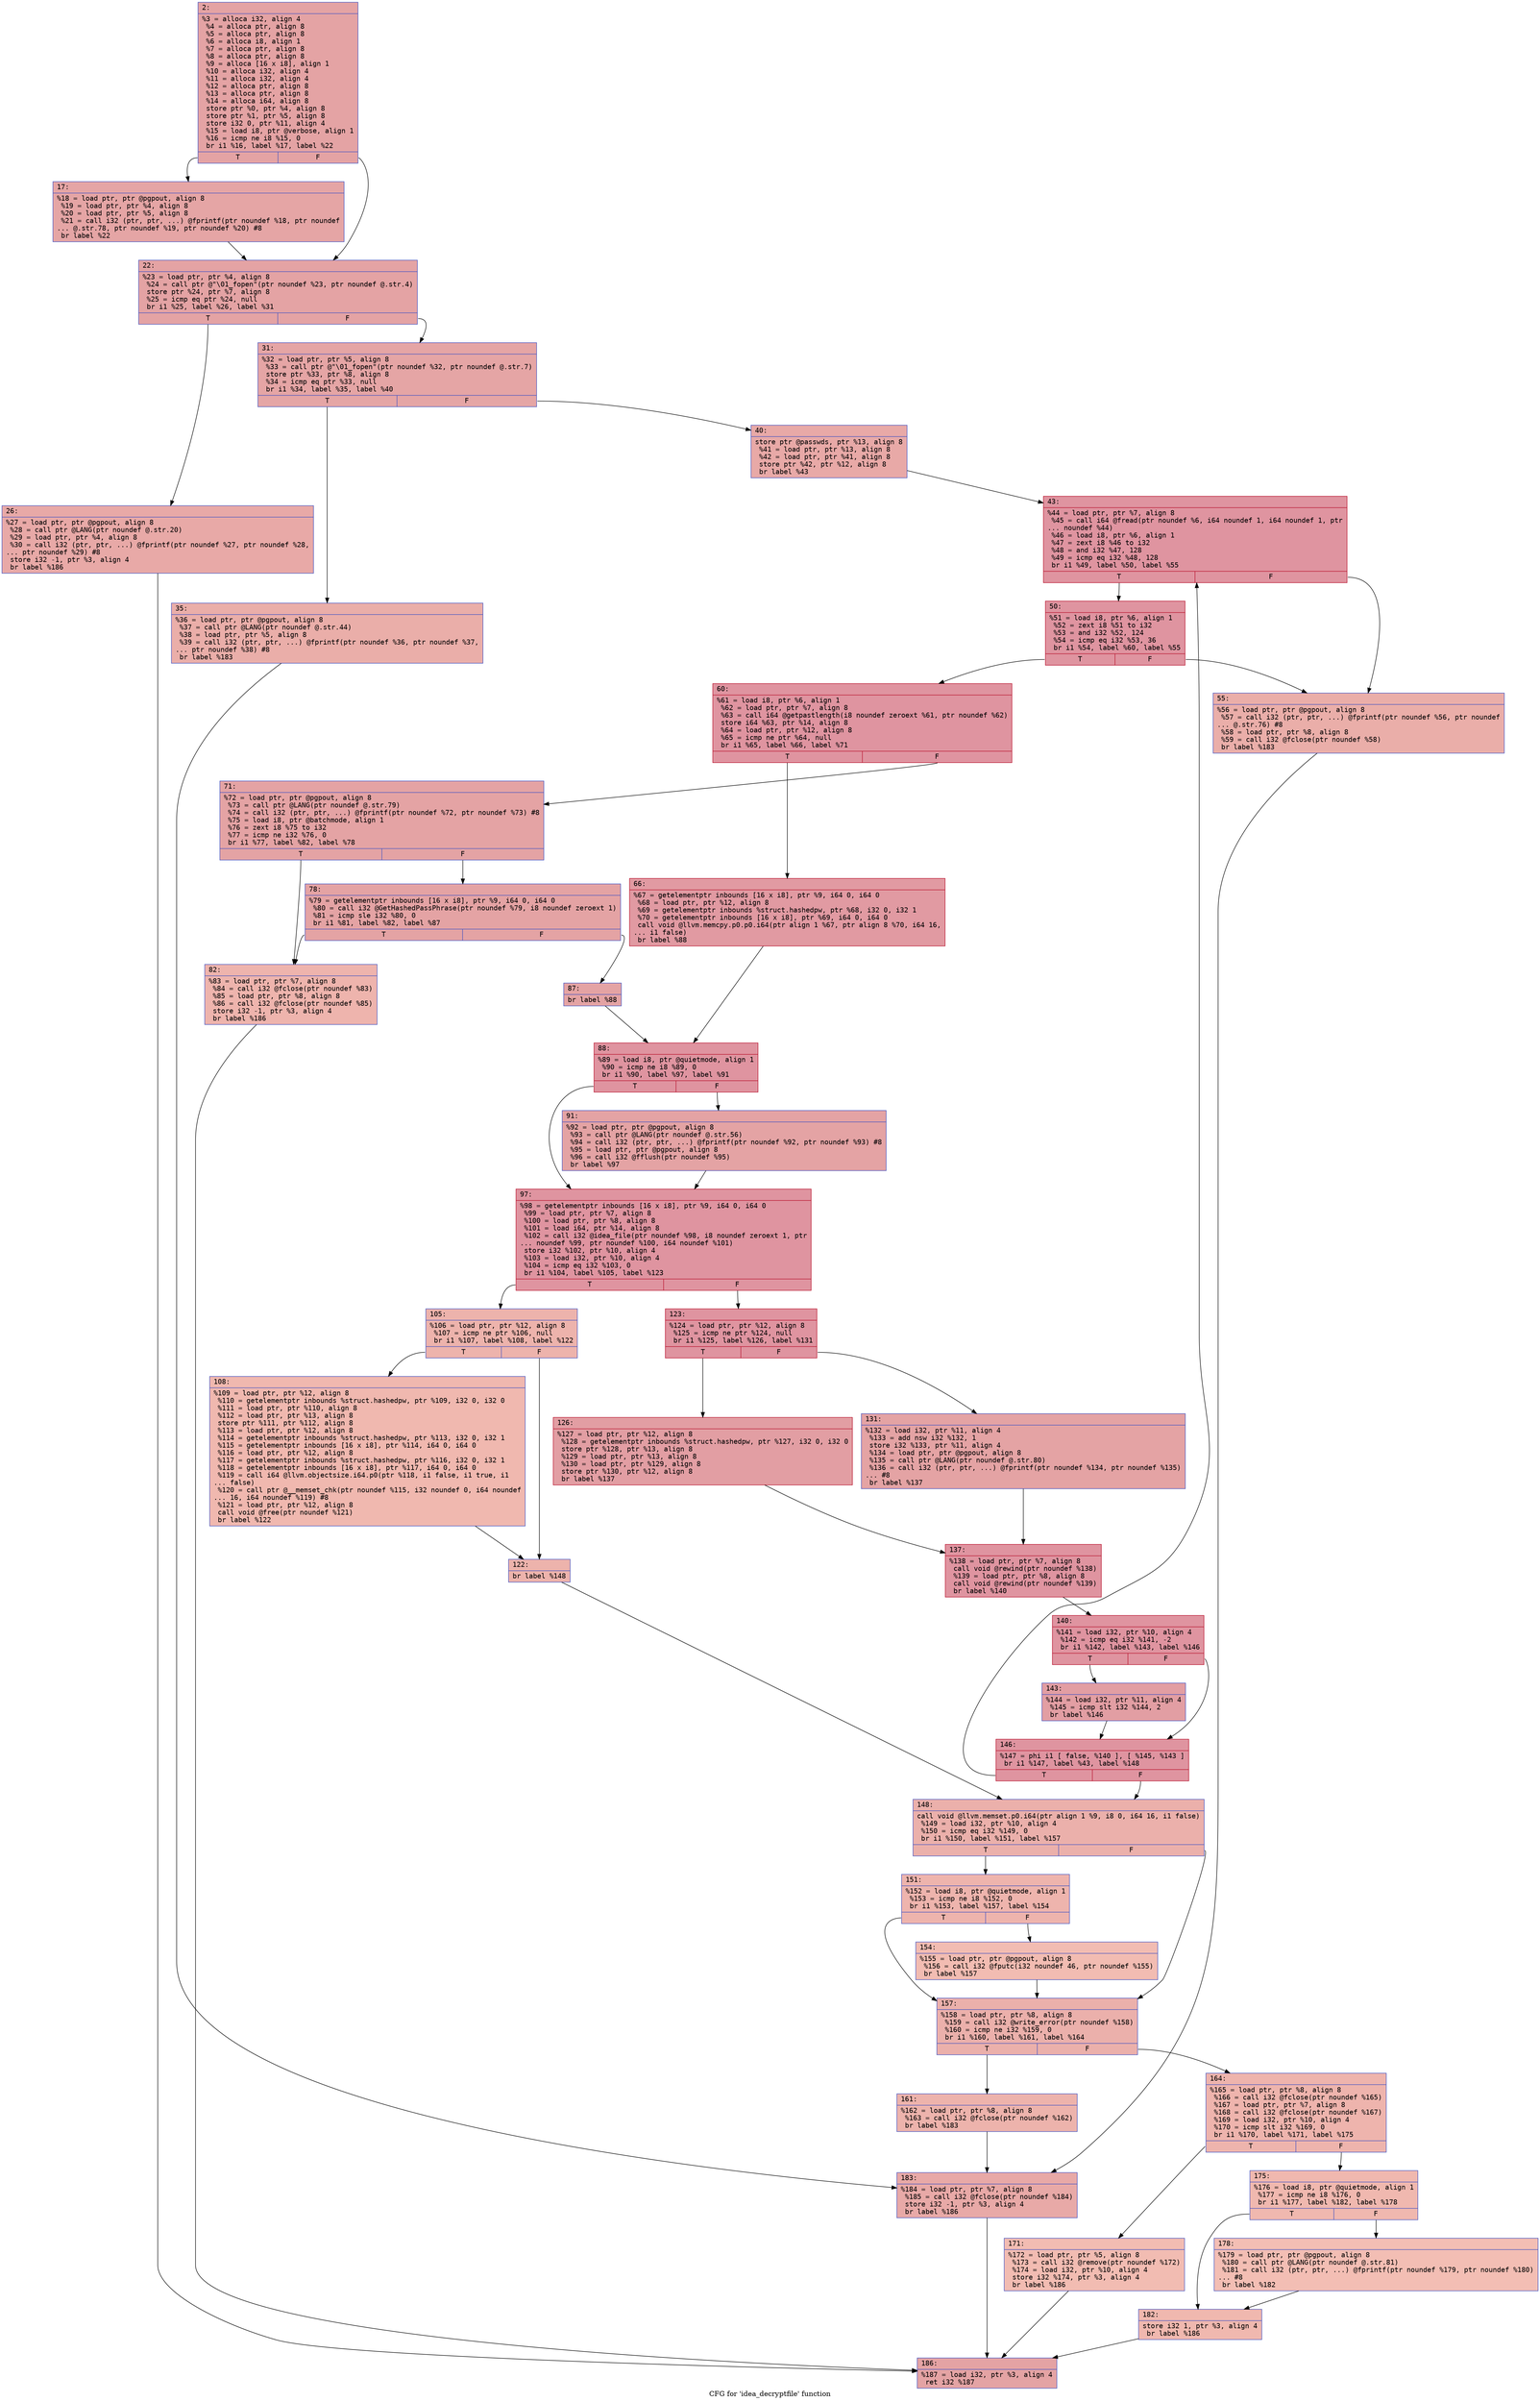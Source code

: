digraph "CFG for 'idea_decryptfile' function" {
	label="CFG for 'idea_decryptfile' function";

	Node0x6000002ace10 [shape=record,color="#3d50c3ff", style=filled, fillcolor="#c32e3170" fontname="Courier",label="{2:\l|  %3 = alloca i32, align 4\l  %4 = alloca ptr, align 8\l  %5 = alloca ptr, align 8\l  %6 = alloca i8, align 1\l  %7 = alloca ptr, align 8\l  %8 = alloca ptr, align 8\l  %9 = alloca [16 x i8], align 1\l  %10 = alloca i32, align 4\l  %11 = alloca i32, align 4\l  %12 = alloca ptr, align 8\l  %13 = alloca ptr, align 8\l  %14 = alloca i64, align 8\l  store ptr %0, ptr %4, align 8\l  store ptr %1, ptr %5, align 8\l  store i32 0, ptr %11, align 4\l  %15 = load i8, ptr @verbose, align 1\l  %16 = icmp ne i8 %15, 0\l  br i1 %16, label %17, label %22\l|{<s0>T|<s1>F}}"];
	Node0x6000002ace10:s0 -> Node0x6000002acf00[tooltip="2 -> 17\nProbability 62.50%" ];
	Node0x6000002ace10:s1 -> Node0x6000002acf50[tooltip="2 -> 22\nProbability 37.50%" ];
	Node0x6000002acf00 [shape=record,color="#3d50c3ff", style=filled, fillcolor="#c5333470" fontname="Courier",label="{17:\l|  %18 = load ptr, ptr @pgpout, align 8\l  %19 = load ptr, ptr %4, align 8\l  %20 = load ptr, ptr %5, align 8\l  %21 = call i32 (ptr, ptr, ...) @fprintf(ptr noundef %18, ptr noundef\l... @.str.78, ptr noundef %19, ptr noundef %20) #8\l  br label %22\l}"];
	Node0x6000002acf00 -> Node0x6000002acf50[tooltip="17 -> 22\nProbability 100.00%" ];
	Node0x6000002acf50 [shape=record,color="#3d50c3ff", style=filled, fillcolor="#c32e3170" fontname="Courier",label="{22:\l|  %23 = load ptr, ptr %4, align 8\l  %24 = call ptr @\"\\01_fopen\"(ptr noundef %23, ptr noundef @.str.4)\l  store ptr %24, ptr %7, align 8\l  %25 = icmp eq ptr %24, null\l  br i1 %25, label %26, label %31\l|{<s0>T|<s1>F}}"];
	Node0x6000002acf50:s0 -> Node0x6000002acfa0[tooltip="22 -> 26\nProbability 37.50%" ];
	Node0x6000002acf50:s1 -> Node0x6000002acff0[tooltip="22 -> 31\nProbability 62.50%" ];
	Node0x6000002acfa0 [shape=record,color="#3d50c3ff", style=filled, fillcolor="#ca3b3770" fontname="Courier",label="{26:\l|  %27 = load ptr, ptr @pgpout, align 8\l  %28 = call ptr @LANG(ptr noundef @.str.20)\l  %29 = load ptr, ptr %4, align 8\l  %30 = call i32 (ptr, ptr, ...) @fprintf(ptr noundef %27, ptr noundef %28,\l... ptr noundef %29) #8\l  store i32 -1, ptr %3, align 4\l  br label %186\l}"];
	Node0x6000002acfa0 -> Node0x6000002adb30[tooltip="26 -> 186\nProbability 100.00%" ];
	Node0x6000002acff0 [shape=record,color="#3d50c3ff", style=filled, fillcolor="#c5333470" fontname="Courier",label="{31:\l|  %32 = load ptr, ptr %5, align 8\l  %33 = call ptr @\"\\01_fopen\"(ptr noundef %32, ptr noundef @.str.7)\l  store ptr %33, ptr %8, align 8\l  %34 = icmp eq ptr %33, null\l  br i1 %34, label %35, label %40\l|{<s0>T|<s1>F}}"];
	Node0x6000002acff0:s0 -> Node0x6000002ad040[tooltip="31 -> 35\nProbability 37.50%" ];
	Node0x6000002acff0:s1 -> Node0x6000002ad090[tooltip="31 -> 40\nProbability 62.50%" ];
	Node0x6000002ad040 [shape=record,color="#3d50c3ff", style=filled, fillcolor="#d0473d70" fontname="Courier",label="{35:\l|  %36 = load ptr, ptr @pgpout, align 8\l  %37 = call ptr @LANG(ptr noundef @.str.44)\l  %38 = load ptr, ptr %5, align 8\l  %39 = call i32 (ptr, ptr, ...) @fprintf(ptr noundef %36, ptr noundef %37,\l... ptr noundef %38) #8\l  br label %183\l}"];
	Node0x6000002ad040 -> Node0x6000002adae0[tooltip="35 -> 183\nProbability 100.00%" ];
	Node0x6000002ad090 [shape=record,color="#3d50c3ff", style=filled, fillcolor="#ca3b3770" fontname="Courier",label="{40:\l|  store ptr @passwds, ptr %13, align 8\l  %41 = load ptr, ptr %13, align 8\l  %42 = load ptr, ptr %41, align 8\l  store ptr %42, ptr %12, align 8\l  br label %43\l}"];
	Node0x6000002ad090 -> Node0x6000002ad0e0[tooltip="40 -> 43\nProbability 100.00%" ];
	Node0x6000002ad0e0 [shape=record,color="#b70d28ff", style=filled, fillcolor="#b70d2870" fontname="Courier",label="{43:\l|  %44 = load ptr, ptr %7, align 8\l  %45 = call i64 @fread(ptr noundef %6, i64 noundef 1, i64 noundef 1, ptr\l... noundef %44)\l  %46 = load i8, ptr %6, align 1\l  %47 = zext i8 %46 to i32\l  %48 = and i32 %47, 128\l  %49 = icmp eq i32 %48, 128\l  br i1 %49, label %50, label %55\l|{<s0>T|<s1>F}}"];
	Node0x6000002ad0e0:s0 -> Node0x6000002ad130[tooltip="43 -> 50\nProbability 96.88%" ];
	Node0x6000002ad0e0:s1 -> Node0x6000002ad180[tooltip="43 -> 55\nProbability 3.12%" ];
	Node0x6000002ad130 [shape=record,color="#b70d28ff", style=filled, fillcolor="#b70d2870" fontname="Courier",label="{50:\l|  %51 = load i8, ptr %6, align 1\l  %52 = zext i8 %51 to i32\l  %53 = and i32 %52, 124\l  %54 = icmp eq i32 %53, 36\l  br i1 %54, label %60, label %55\l|{<s0>T|<s1>F}}"];
	Node0x6000002ad130:s0 -> Node0x6000002ad1d0[tooltip="50 -> 60\nProbability 96.88%" ];
	Node0x6000002ad130:s1 -> Node0x6000002ad180[tooltip="50 -> 55\nProbability 3.12%" ];
	Node0x6000002ad180 [shape=record,color="#3d50c3ff", style=filled, fillcolor="#d0473d70" fontname="Courier",label="{55:\l|  %56 = load ptr, ptr @pgpout, align 8\l  %57 = call i32 (ptr, ptr, ...) @fprintf(ptr noundef %56, ptr noundef\l... @.str.76) #8\l  %58 = load ptr, ptr %8, align 8\l  %59 = call i32 @fclose(ptr noundef %58)\l  br label %183\l}"];
	Node0x6000002ad180 -> Node0x6000002adae0[tooltip="55 -> 183\nProbability 100.00%" ];
	Node0x6000002ad1d0 [shape=record,color="#b70d28ff", style=filled, fillcolor="#b70d2870" fontname="Courier",label="{60:\l|  %61 = load i8, ptr %6, align 1\l  %62 = load ptr, ptr %7, align 8\l  %63 = call i64 @getpastlength(i8 noundef zeroext %61, ptr noundef %62)\l  store i64 %63, ptr %14, align 8\l  %64 = load ptr, ptr %12, align 8\l  %65 = icmp ne ptr %64, null\l  br i1 %65, label %66, label %71\l|{<s0>T|<s1>F}}"];
	Node0x6000002ad1d0:s0 -> Node0x6000002ad220[tooltip="60 -> 66\nProbability 62.50%" ];
	Node0x6000002ad1d0:s1 -> Node0x6000002ad270[tooltip="60 -> 71\nProbability 37.50%" ];
	Node0x6000002ad220 [shape=record,color="#b70d28ff", style=filled, fillcolor="#bb1b2c70" fontname="Courier",label="{66:\l|  %67 = getelementptr inbounds [16 x i8], ptr %9, i64 0, i64 0\l  %68 = load ptr, ptr %12, align 8\l  %69 = getelementptr inbounds %struct.hashedpw, ptr %68, i32 0, i32 1\l  %70 = getelementptr inbounds [16 x i8], ptr %69, i64 0, i64 0\l  call void @llvm.memcpy.p0.p0.i64(ptr align 1 %67, ptr align 8 %70, i64 16,\l... i1 false)\l  br label %88\l}"];
	Node0x6000002ad220 -> Node0x6000002ad3b0[tooltip="66 -> 88\nProbability 100.00%" ];
	Node0x6000002ad270 [shape=record,color="#3d50c3ff", style=filled, fillcolor="#c32e3170" fontname="Courier",label="{71:\l|  %72 = load ptr, ptr @pgpout, align 8\l  %73 = call ptr @LANG(ptr noundef @.str.79)\l  %74 = call i32 (ptr, ptr, ...) @fprintf(ptr noundef %72, ptr noundef %73) #8\l  %75 = load i8, ptr @batchmode, align 1\l  %76 = zext i8 %75 to i32\l  %77 = icmp ne i32 %76, 0\l  br i1 %77, label %82, label %78\l|{<s0>T|<s1>F}}"];
	Node0x6000002ad270:s0 -> Node0x6000002ad310[tooltip="71 -> 82\nProbability 3.12%" ];
	Node0x6000002ad270:s1 -> Node0x6000002ad2c0[tooltip="71 -> 78\nProbability 96.88%" ];
	Node0x6000002ad2c0 [shape=record,color="#3d50c3ff", style=filled, fillcolor="#c32e3170" fontname="Courier",label="{78:\l|  %79 = getelementptr inbounds [16 x i8], ptr %9, i64 0, i64 0\l  %80 = call i32 @GetHashedPassPhrase(ptr noundef %79, i8 noundef zeroext 1)\l  %81 = icmp sle i32 %80, 0\l  br i1 %81, label %82, label %87\l|{<s0>T|<s1>F}}"];
	Node0x6000002ad2c0:s0 -> Node0x6000002ad310[tooltip="78 -> 82\nProbability 3.12%" ];
	Node0x6000002ad2c0:s1 -> Node0x6000002ad360[tooltip="78 -> 87\nProbability 96.88%" ];
	Node0x6000002ad310 [shape=record,color="#3d50c3ff", style=filled, fillcolor="#d8564670" fontname="Courier",label="{82:\l|  %83 = load ptr, ptr %7, align 8\l  %84 = call i32 @fclose(ptr noundef %83)\l  %85 = load ptr, ptr %8, align 8\l  %86 = call i32 @fclose(ptr noundef %85)\l  store i32 -1, ptr %3, align 4\l  br label %186\l}"];
	Node0x6000002ad310 -> Node0x6000002adb30[tooltip="82 -> 186\nProbability 100.00%" ];
	Node0x6000002ad360 [shape=record,color="#3d50c3ff", style=filled, fillcolor="#c32e3170" fontname="Courier",label="{87:\l|  br label %88\l}"];
	Node0x6000002ad360 -> Node0x6000002ad3b0[tooltip="87 -> 88\nProbability 100.00%" ];
	Node0x6000002ad3b0 [shape=record,color="#b70d28ff", style=filled, fillcolor="#b70d2870" fontname="Courier",label="{88:\l|  %89 = load i8, ptr @quietmode, align 1\l  %90 = icmp ne i8 %89, 0\l  br i1 %90, label %97, label %91\l|{<s0>T|<s1>F}}"];
	Node0x6000002ad3b0:s0 -> Node0x6000002ad450[tooltip="88 -> 97\nProbability 62.50%" ];
	Node0x6000002ad3b0:s1 -> Node0x6000002ad400[tooltip="88 -> 91\nProbability 37.50%" ];
	Node0x6000002ad400 [shape=record,color="#3d50c3ff", style=filled, fillcolor="#c32e3170" fontname="Courier",label="{91:\l|  %92 = load ptr, ptr @pgpout, align 8\l  %93 = call ptr @LANG(ptr noundef @.str.56)\l  %94 = call i32 (ptr, ptr, ...) @fprintf(ptr noundef %92, ptr noundef %93) #8\l  %95 = load ptr, ptr @pgpout, align 8\l  %96 = call i32 @fflush(ptr noundef %95)\l  br label %97\l}"];
	Node0x6000002ad400 -> Node0x6000002ad450[tooltip="91 -> 97\nProbability 100.00%" ];
	Node0x6000002ad450 [shape=record,color="#b70d28ff", style=filled, fillcolor="#b70d2870" fontname="Courier",label="{97:\l|  %98 = getelementptr inbounds [16 x i8], ptr %9, i64 0, i64 0\l  %99 = load ptr, ptr %7, align 8\l  %100 = load ptr, ptr %8, align 8\l  %101 = load i64, ptr %14, align 8\l  %102 = call i32 @idea_file(ptr noundef %98, i8 noundef zeroext 1, ptr\l... noundef %99, ptr noundef %100, i64 noundef %101)\l  store i32 %102, ptr %10, align 4\l  %103 = load i32, ptr %10, align 4\l  %104 = icmp eq i32 %103, 0\l  br i1 %104, label %105, label %123\l|{<s0>T|<s1>F}}"];
	Node0x6000002ad450:s0 -> Node0x6000002ad4a0[tooltip="97 -> 105\nProbability 3.12%" ];
	Node0x6000002ad450:s1 -> Node0x6000002ad590[tooltip="97 -> 123\nProbability 96.88%" ];
	Node0x6000002ad4a0 [shape=record,color="#3d50c3ff", style=filled, fillcolor="#d6524470" fontname="Courier",label="{105:\l|  %106 = load ptr, ptr %12, align 8\l  %107 = icmp ne ptr %106, null\l  br i1 %107, label %108, label %122\l|{<s0>T|<s1>F}}"];
	Node0x6000002ad4a0:s0 -> Node0x6000002ad4f0[tooltip="105 -> 108\nProbability 62.50%" ];
	Node0x6000002ad4a0:s1 -> Node0x6000002ad540[tooltip="105 -> 122\nProbability 37.50%" ];
	Node0x6000002ad4f0 [shape=record,color="#3d50c3ff", style=filled, fillcolor="#dc5d4a70" fontname="Courier",label="{108:\l|  %109 = load ptr, ptr %12, align 8\l  %110 = getelementptr inbounds %struct.hashedpw, ptr %109, i32 0, i32 0\l  %111 = load ptr, ptr %110, align 8\l  %112 = load ptr, ptr %13, align 8\l  store ptr %111, ptr %112, align 8\l  %113 = load ptr, ptr %12, align 8\l  %114 = getelementptr inbounds %struct.hashedpw, ptr %113, i32 0, i32 1\l  %115 = getelementptr inbounds [16 x i8], ptr %114, i64 0, i64 0\l  %116 = load ptr, ptr %12, align 8\l  %117 = getelementptr inbounds %struct.hashedpw, ptr %116, i32 0, i32 1\l  %118 = getelementptr inbounds [16 x i8], ptr %117, i64 0, i64 0\l  %119 = call i64 @llvm.objectsize.i64.p0(ptr %118, i1 false, i1 true, i1\l... false)\l  %120 = call ptr @__memset_chk(ptr noundef %115, i32 noundef 0, i64 noundef\l... 16, i64 noundef %119) #8\l  %121 = load ptr, ptr %12, align 8\l  call void @free(ptr noundef %121)\l  br label %122\l}"];
	Node0x6000002ad4f0 -> Node0x6000002ad540[tooltip="108 -> 122\nProbability 100.00%" ];
	Node0x6000002ad540 [shape=record,color="#3d50c3ff", style=filled, fillcolor="#d6524470" fontname="Courier",label="{122:\l|  br label %148\l}"];
	Node0x6000002ad540 -> Node0x6000002ad7c0[tooltip="122 -> 148\nProbability 100.00%" ];
	Node0x6000002ad590 [shape=record,color="#b70d28ff", style=filled, fillcolor="#b70d2870" fontname="Courier",label="{123:\l|  %124 = load ptr, ptr %12, align 8\l  %125 = icmp ne ptr %124, null\l  br i1 %125, label %126, label %131\l|{<s0>T|<s1>F}}"];
	Node0x6000002ad590:s0 -> Node0x6000002ad5e0[tooltip="123 -> 126\nProbability 62.50%" ];
	Node0x6000002ad590:s1 -> Node0x6000002ad630[tooltip="123 -> 131\nProbability 37.50%" ];
	Node0x6000002ad5e0 [shape=record,color="#b70d28ff", style=filled, fillcolor="#be242e70" fontname="Courier",label="{126:\l|  %127 = load ptr, ptr %12, align 8\l  %128 = getelementptr inbounds %struct.hashedpw, ptr %127, i32 0, i32 0\l  store ptr %128, ptr %13, align 8\l  %129 = load ptr, ptr %13, align 8\l  %130 = load ptr, ptr %129, align 8\l  store ptr %130, ptr %12, align 8\l  br label %137\l}"];
	Node0x6000002ad5e0 -> Node0x6000002ad680[tooltip="126 -> 137\nProbability 100.00%" ];
	Node0x6000002ad630 [shape=record,color="#3d50c3ff", style=filled, fillcolor="#c32e3170" fontname="Courier",label="{131:\l|  %132 = load i32, ptr %11, align 4\l  %133 = add nsw i32 %132, 1\l  store i32 %133, ptr %11, align 4\l  %134 = load ptr, ptr @pgpout, align 8\l  %135 = call ptr @LANG(ptr noundef @.str.80)\l  %136 = call i32 (ptr, ptr, ...) @fprintf(ptr noundef %134, ptr noundef %135)\l... #8\l  br label %137\l}"];
	Node0x6000002ad630 -> Node0x6000002ad680[tooltip="131 -> 137\nProbability 100.00%" ];
	Node0x6000002ad680 [shape=record,color="#b70d28ff", style=filled, fillcolor="#b70d2870" fontname="Courier",label="{137:\l|  %138 = load ptr, ptr %7, align 8\l  call void @rewind(ptr noundef %138)\l  %139 = load ptr, ptr %8, align 8\l  call void @rewind(ptr noundef %139)\l  br label %140\l}"];
	Node0x6000002ad680 -> Node0x6000002ad6d0[tooltip="137 -> 140\nProbability 100.00%" ];
	Node0x6000002ad6d0 [shape=record,color="#b70d28ff", style=filled, fillcolor="#b70d2870" fontname="Courier",label="{140:\l|  %141 = load i32, ptr %10, align 4\l  %142 = icmp eq i32 %141, -2\l  br i1 %142, label %143, label %146\l|{<s0>T|<s1>F}}"];
	Node0x6000002ad6d0:s0 -> Node0x6000002ad720[tooltip="140 -> 143\nProbability 50.00%" ];
	Node0x6000002ad6d0:s1 -> Node0x6000002ad770[tooltip="140 -> 146\nProbability 50.00%" ];
	Node0x6000002ad720 [shape=record,color="#3d50c3ff", style=filled, fillcolor="#be242e70" fontname="Courier",label="{143:\l|  %144 = load i32, ptr %11, align 4\l  %145 = icmp slt i32 %144, 2\l  br label %146\l}"];
	Node0x6000002ad720 -> Node0x6000002ad770[tooltip="143 -> 146\nProbability 100.00%" ];
	Node0x6000002ad770 [shape=record,color="#b70d28ff", style=filled, fillcolor="#b70d2870" fontname="Courier",label="{146:\l|  %147 = phi i1 [ false, %140 ], [ %145, %143 ]\l  br i1 %147, label %43, label %148\l|{<s0>T|<s1>F}}"];
	Node0x6000002ad770:s0 -> Node0x6000002ad0e0[tooltip="146 -> 43\nProbability 96.88%" ];
	Node0x6000002ad770:s1 -> Node0x6000002ad7c0[tooltip="146 -> 148\nProbability 3.12%" ];
	Node0x6000002ad7c0 [shape=record,color="#3d50c3ff", style=filled, fillcolor="#d24b4070" fontname="Courier",label="{148:\l|  call void @llvm.memset.p0.i64(ptr align 1 %9, i8 0, i64 16, i1 false)\l  %149 = load i32, ptr %10, align 4\l  %150 = icmp eq i32 %149, 0\l  br i1 %150, label %151, label %157\l|{<s0>T|<s1>F}}"];
	Node0x6000002ad7c0:s0 -> Node0x6000002ad810[tooltip="148 -> 151\nProbability 37.50%" ];
	Node0x6000002ad7c0:s1 -> Node0x6000002ad8b0[tooltip="148 -> 157\nProbability 62.50%" ];
	Node0x6000002ad810 [shape=record,color="#3d50c3ff", style=filled, fillcolor="#d8564670" fontname="Courier",label="{151:\l|  %152 = load i8, ptr @quietmode, align 1\l  %153 = icmp ne i8 %152, 0\l  br i1 %153, label %157, label %154\l|{<s0>T|<s1>F}}"];
	Node0x6000002ad810:s0 -> Node0x6000002ad8b0[tooltip="151 -> 157\nProbability 62.50%" ];
	Node0x6000002ad810:s1 -> Node0x6000002ad860[tooltip="151 -> 154\nProbability 37.50%" ];
	Node0x6000002ad860 [shape=record,color="#3d50c3ff", style=filled, fillcolor="#e1675170" fontname="Courier",label="{154:\l|  %155 = load ptr, ptr @pgpout, align 8\l  %156 = call i32 @fputc(i32 noundef 46, ptr noundef %155)\l  br label %157\l}"];
	Node0x6000002ad860 -> Node0x6000002ad8b0[tooltip="154 -> 157\nProbability 100.00%" ];
	Node0x6000002ad8b0 [shape=record,color="#3d50c3ff", style=filled, fillcolor="#d24b4070" fontname="Courier",label="{157:\l|  %158 = load ptr, ptr %8, align 8\l  %159 = call i32 @write_error(ptr noundef %158)\l  %160 = icmp ne i32 %159, 0\l  br i1 %160, label %161, label %164\l|{<s0>T|<s1>F}}"];
	Node0x6000002ad8b0:s0 -> Node0x6000002ad900[tooltip="157 -> 161\nProbability 62.50%" ];
	Node0x6000002ad8b0:s1 -> Node0x6000002ad950[tooltip="157 -> 164\nProbability 37.50%" ];
	Node0x6000002ad900 [shape=record,color="#3d50c3ff", style=filled, fillcolor="#d6524470" fontname="Courier",label="{161:\l|  %162 = load ptr, ptr %8, align 8\l  %163 = call i32 @fclose(ptr noundef %162)\l  br label %183\l}"];
	Node0x6000002ad900 -> Node0x6000002adae0[tooltip="161 -> 183\nProbability 100.00%" ];
	Node0x6000002ad950 [shape=record,color="#3d50c3ff", style=filled, fillcolor="#d8564670" fontname="Courier",label="{164:\l|  %165 = load ptr, ptr %8, align 8\l  %166 = call i32 @fclose(ptr noundef %165)\l  %167 = load ptr, ptr %7, align 8\l  %168 = call i32 @fclose(ptr noundef %167)\l  %169 = load i32, ptr %10, align 4\l  %170 = icmp slt i32 %169, 0\l  br i1 %170, label %171, label %175\l|{<s0>T|<s1>F}}"];
	Node0x6000002ad950:s0 -> Node0x6000002ad9a0[tooltip="164 -> 171\nProbability 37.50%" ];
	Node0x6000002ad950:s1 -> Node0x6000002ad9f0[tooltip="164 -> 175\nProbability 62.50%" ];
	Node0x6000002ad9a0 [shape=record,color="#3d50c3ff", style=filled, fillcolor="#e1675170" fontname="Courier",label="{171:\l|  %172 = load ptr, ptr %5, align 8\l  %173 = call i32 @remove(ptr noundef %172)\l  %174 = load i32, ptr %10, align 4\l  store i32 %174, ptr %3, align 4\l  br label %186\l}"];
	Node0x6000002ad9a0 -> Node0x6000002adb30[tooltip="171 -> 186\nProbability 100.00%" ];
	Node0x6000002ad9f0 [shape=record,color="#3d50c3ff", style=filled, fillcolor="#dc5d4a70" fontname="Courier",label="{175:\l|  %176 = load i8, ptr @quietmode, align 1\l  %177 = icmp ne i8 %176, 0\l  br i1 %177, label %182, label %178\l|{<s0>T|<s1>F}}"];
	Node0x6000002ad9f0:s0 -> Node0x6000002ada90[tooltip="175 -> 182\nProbability 62.50%" ];
	Node0x6000002ad9f0:s1 -> Node0x6000002ada40[tooltip="175 -> 178\nProbability 37.50%" ];
	Node0x6000002ada40 [shape=record,color="#3d50c3ff", style=filled, fillcolor="#e36c5570" fontname="Courier",label="{178:\l|  %179 = load ptr, ptr @pgpout, align 8\l  %180 = call ptr @LANG(ptr noundef @.str.81)\l  %181 = call i32 (ptr, ptr, ...) @fprintf(ptr noundef %179, ptr noundef %180)\l... #8\l  br label %182\l}"];
	Node0x6000002ada40 -> Node0x6000002ada90[tooltip="178 -> 182\nProbability 100.00%" ];
	Node0x6000002ada90 [shape=record,color="#3d50c3ff", style=filled, fillcolor="#dc5d4a70" fontname="Courier",label="{182:\l|  store i32 1, ptr %3, align 4\l  br label %186\l}"];
	Node0x6000002ada90 -> Node0x6000002adb30[tooltip="182 -> 186\nProbability 100.00%" ];
	Node0x6000002adae0 [shape=record,color="#3d50c3ff", style=filled, fillcolor="#ca3b3770" fontname="Courier",label="{183:\l|  %184 = load ptr, ptr %7, align 8\l  %185 = call i32 @fclose(ptr noundef %184)\l  store i32 -1, ptr %3, align 4\l  br label %186\l}"];
	Node0x6000002adae0 -> Node0x6000002adb30[tooltip="183 -> 186\nProbability 100.00%" ];
	Node0x6000002adb30 [shape=record,color="#3d50c3ff", style=filled, fillcolor="#c32e3170" fontname="Courier",label="{186:\l|  %187 = load i32, ptr %3, align 4\l  ret i32 %187\l}"];
}
